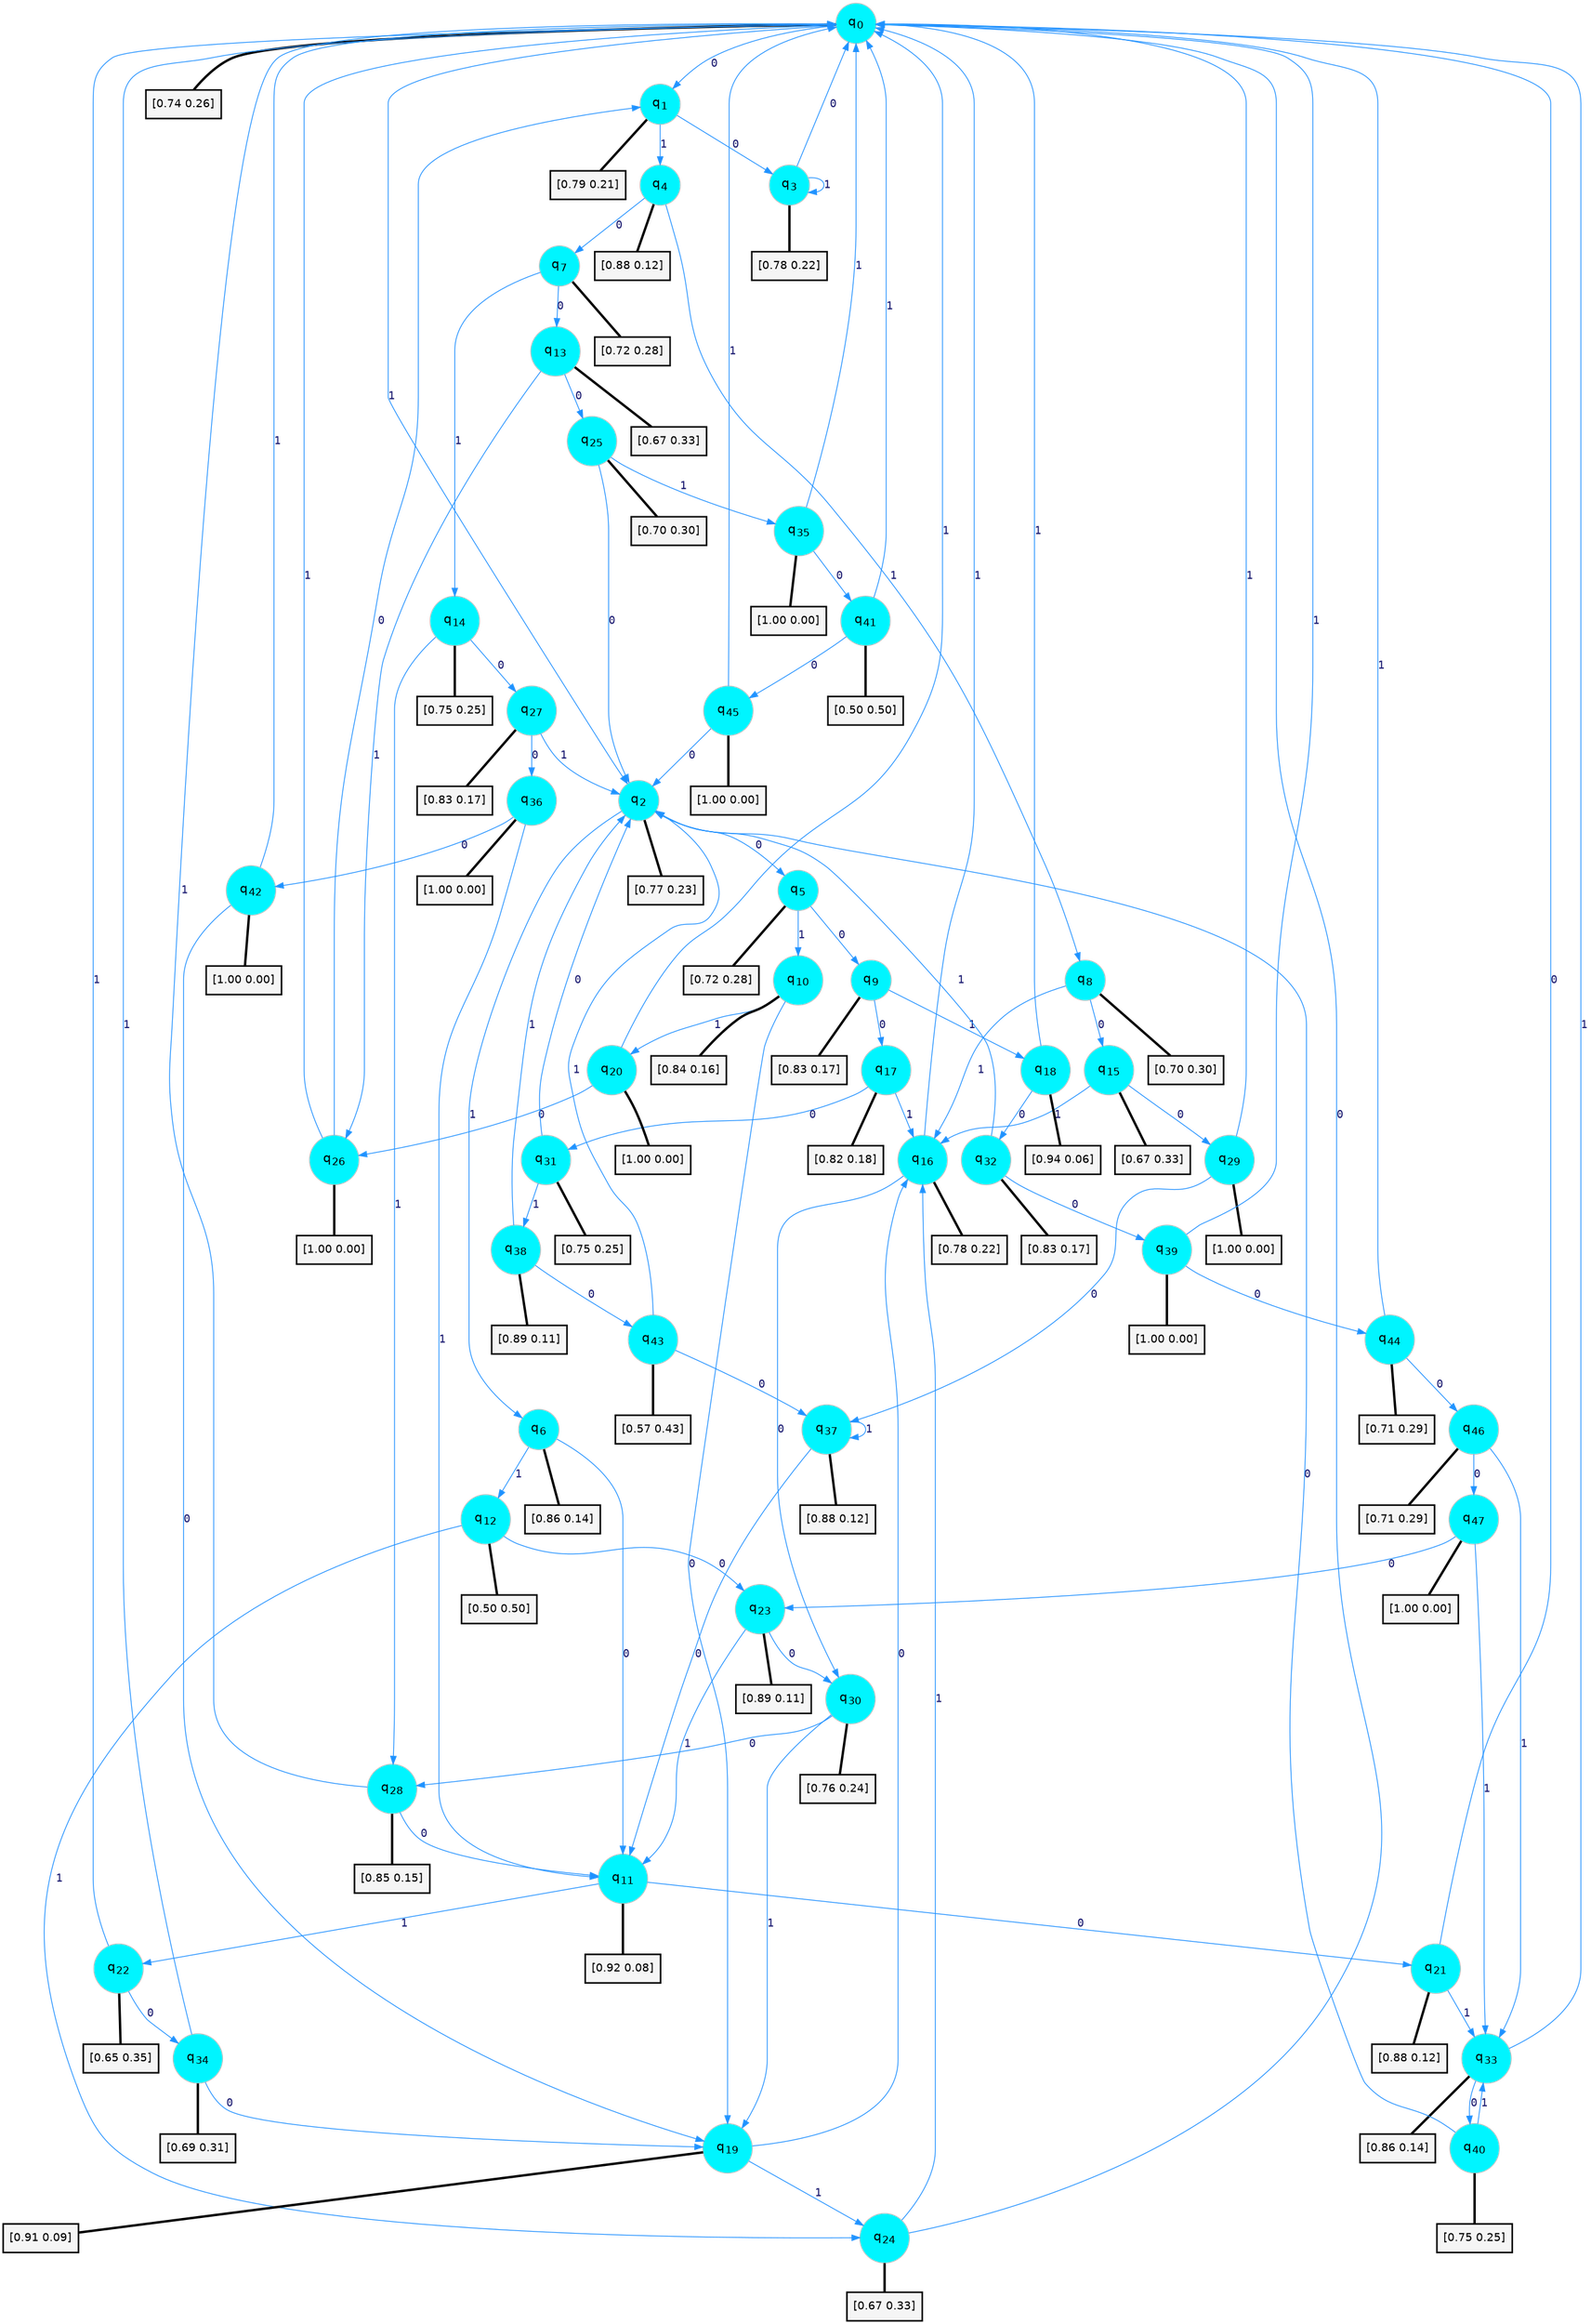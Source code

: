 digraph G {
graph [
bgcolor=transparent, dpi=300, rankdir=TD, size="40,25"];
node [
color=gray, fillcolor=turquoise1, fontcolor=black, fontname=Helvetica, fontsize=16, fontweight=bold, shape=circle, style=filled];
edge [
arrowsize=1, color=dodgerblue1, fontcolor=midnightblue, fontname=courier, fontweight=bold, penwidth=1, style=solid, weight=20];
0[label=<q<SUB>0</SUB>>];
1[label=<q<SUB>1</SUB>>];
2[label=<q<SUB>2</SUB>>];
3[label=<q<SUB>3</SUB>>];
4[label=<q<SUB>4</SUB>>];
5[label=<q<SUB>5</SUB>>];
6[label=<q<SUB>6</SUB>>];
7[label=<q<SUB>7</SUB>>];
8[label=<q<SUB>8</SUB>>];
9[label=<q<SUB>9</SUB>>];
10[label=<q<SUB>10</SUB>>];
11[label=<q<SUB>11</SUB>>];
12[label=<q<SUB>12</SUB>>];
13[label=<q<SUB>13</SUB>>];
14[label=<q<SUB>14</SUB>>];
15[label=<q<SUB>15</SUB>>];
16[label=<q<SUB>16</SUB>>];
17[label=<q<SUB>17</SUB>>];
18[label=<q<SUB>18</SUB>>];
19[label=<q<SUB>19</SUB>>];
20[label=<q<SUB>20</SUB>>];
21[label=<q<SUB>21</SUB>>];
22[label=<q<SUB>22</SUB>>];
23[label=<q<SUB>23</SUB>>];
24[label=<q<SUB>24</SUB>>];
25[label=<q<SUB>25</SUB>>];
26[label=<q<SUB>26</SUB>>];
27[label=<q<SUB>27</SUB>>];
28[label=<q<SUB>28</SUB>>];
29[label=<q<SUB>29</SUB>>];
30[label=<q<SUB>30</SUB>>];
31[label=<q<SUB>31</SUB>>];
32[label=<q<SUB>32</SUB>>];
33[label=<q<SUB>33</SUB>>];
34[label=<q<SUB>34</SUB>>];
35[label=<q<SUB>35</SUB>>];
36[label=<q<SUB>36</SUB>>];
37[label=<q<SUB>37</SUB>>];
38[label=<q<SUB>38</SUB>>];
39[label=<q<SUB>39</SUB>>];
40[label=<q<SUB>40</SUB>>];
41[label=<q<SUB>41</SUB>>];
42[label=<q<SUB>42</SUB>>];
43[label=<q<SUB>43</SUB>>];
44[label=<q<SUB>44</SUB>>];
45[label=<q<SUB>45</SUB>>];
46[label=<q<SUB>46</SUB>>];
47[label=<q<SUB>47</SUB>>];
48[label="[0.74 0.26]", shape=box,fontcolor=black, fontname=Helvetica, fontsize=14, penwidth=2, fillcolor=whitesmoke,color=black];
49[label="[0.79 0.21]", shape=box,fontcolor=black, fontname=Helvetica, fontsize=14, penwidth=2, fillcolor=whitesmoke,color=black];
50[label="[0.77 0.23]", shape=box,fontcolor=black, fontname=Helvetica, fontsize=14, penwidth=2, fillcolor=whitesmoke,color=black];
51[label="[0.78 0.22]", shape=box,fontcolor=black, fontname=Helvetica, fontsize=14, penwidth=2, fillcolor=whitesmoke,color=black];
52[label="[0.88 0.12]", shape=box,fontcolor=black, fontname=Helvetica, fontsize=14, penwidth=2, fillcolor=whitesmoke,color=black];
53[label="[0.72 0.28]", shape=box,fontcolor=black, fontname=Helvetica, fontsize=14, penwidth=2, fillcolor=whitesmoke,color=black];
54[label="[0.86 0.14]", shape=box,fontcolor=black, fontname=Helvetica, fontsize=14, penwidth=2, fillcolor=whitesmoke,color=black];
55[label="[0.72 0.28]", shape=box,fontcolor=black, fontname=Helvetica, fontsize=14, penwidth=2, fillcolor=whitesmoke,color=black];
56[label="[0.70 0.30]", shape=box,fontcolor=black, fontname=Helvetica, fontsize=14, penwidth=2, fillcolor=whitesmoke,color=black];
57[label="[0.83 0.17]", shape=box,fontcolor=black, fontname=Helvetica, fontsize=14, penwidth=2, fillcolor=whitesmoke,color=black];
58[label="[0.84 0.16]", shape=box,fontcolor=black, fontname=Helvetica, fontsize=14, penwidth=2, fillcolor=whitesmoke,color=black];
59[label="[0.92 0.08]", shape=box,fontcolor=black, fontname=Helvetica, fontsize=14, penwidth=2, fillcolor=whitesmoke,color=black];
60[label="[0.50 0.50]", shape=box,fontcolor=black, fontname=Helvetica, fontsize=14, penwidth=2, fillcolor=whitesmoke,color=black];
61[label="[0.67 0.33]", shape=box,fontcolor=black, fontname=Helvetica, fontsize=14, penwidth=2, fillcolor=whitesmoke,color=black];
62[label="[0.75 0.25]", shape=box,fontcolor=black, fontname=Helvetica, fontsize=14, penwidth=2, fillcolor=whitesmoke,color=black];
63[label="[0.67 0.33]", shape=box,fontcolor=black, fontname=Helvetica, fontsize=14, penwidth=2, fillcolor=whitesmoke,color=black];
64[label="[0.78 0.22]", shape=box,fontcolor=black, fontname=Helvetica, fontsize=14, penwidth=2, fillcolor=whitesmoke,color=black];
65[label="[0.82 0.18]", shape=box,fontcolor=black, fontname=Helvetica, fontsize=14, penwidth=2, fillcolor=whitesmoke,color=black];
66[label="[0.94 0.06]", shape=box,fontcolor=black, fontname=Helvetica, fontsize=14, penwidth=2, fillcolor=whitesmoke,color=black];
67[label="[0.91 0.09]", shape=box,fontcolor=black, fontname=Helvetica, fontsize=14, penwidth=2, fillcolor=whitesmoke,color=black];
68[label="[1.00 0.00]", shape=box,fontcolor=black, fontname=Helvetica, fontsize=14, penwidth=2, fillcolor=whitesmoke,color=black];
69[label="[0.88 0.12]", shape=box,fontcolor=black, fontname=Helvetica, fontsize=14, penwidth=2, fillcolor=whitesmoke,color=black];
70[label="[0.65 0.35]", shape=box,fontcolor=black, fontname=Helvetica, fontsize=14, penwidth=2, fillcolor=whitesmoke,color=black];
71[label="[0.89 0.11]", shape=box,fontcolor=black, fontname=Helvetica, fontsize=14, penwidth=2, fillcolor=whitesmoke,color=black];
72[label="[0.67 0.33]", shape=box,fontcolor=black, fontname=Helvetica, fontsize=14, penwidth=2, fillcolor=whitesmoke,color=black];
73[label="[0.70 0.30]", shape=box,fontcolor=black, fontname=Helvetica, fontsize=14, penwidth=2, fillcolor=whitesmoke,color=black];
74[label="[1.00 0.00]", shape=box,fontcolor=black, fontname=Helvetica, fontsize=14, penwidth=2, fillcolor=whitesmoke,color=black];
75[label="[0.83 0.17]", shape=box,fontcolor=black, fontname=Helvetica, fontsize=14, penwidth=2, fillcolor=whitesmoke,color=black];
76[label="[0.85 0.15]", shape=box,fontcolor=black, fontname=Helvetica, fontsize=14, penwidth=2, fillcolor=whitesmoke,color=black];
77[label="[1.00 0.00]", shape=box,fontcolor=black, fontname=Helvetica, fontsize=14, penwidth=2, fillcolor=whitesmoke,color=black];
78[label="[0.76 0.24]", shape=box,fontcolor=black, fontname=Helvetica, fontsize=14, penwidth=2, fillcolor=whitesmoke,color=black];
79[label="[0.75 0.25]", shape=box,fontcolor=black, fontname=Helvetica, fontsize=14, penwidth=2, fillcolor=whitesmoke,color=black];
80[label="[0.83 0.17]", shape=box,fontcolor=black, fontname=Helvetica, fontsize=14, penwidth=2, fillcolor=whitesmoke,color=black];
81[label="[0.86 0.14]", shape=box,fontcolor=black, fontname=Helvetica, fontsize=14, penwidth=2, fillcolor=whitesmoke,color=black];
82[label="[0.69 0.31]", shape=box,fontcolor=black, fontname=Helvetica, fontsize=14, penwidth=2, fillcolor=whitesmoke,color=black];
83[label="[1.00 0.00]", shape=box,fontcolor=black, fontname=Helvetica, fontsize=14, penwidth=2, fillcolor=whitesmoke,color=black];
84[label="[1.00 0.00]", shape=box,fontcolor=black, fontname=Helvetica, fontsize=14, penwidth=2, fillcolor=whitesmoke,color=black];
85[label="[0.88 0.12]", shape=box,fontcolor=black, fontname=Helvetica, fontsize=14, penwidth=2, fillcolor=whitesmoke,color=black];
86[label="[0.89 0.11]", shape=box,fontcolor=black, fontname=Helvetica, fontsize=14, penwidth=2, fillcolor=whitesmoke,color=black];
87[label="[1.00 0.00]", shape=box,fontcolor=black, fontname=Helvetica, fontsize=14, penwidth=2, fillcolor=whitesmoke,color=black];
88[label="[0.75 0.25]", shape=box,fontcolor=black, fontname=Helvetica, fontsize=14, penwidth=2, fillcolor=whitesmoke,color=black];
89[label="[0.50 0.50]", shape=box,fontcolor=black, fontname=Helvetica, fontsize=14, penwidth=2, fillcolor=whitesmoke,color=black];
90[label="[1.00 0.00]", shape=box,fontcolor=black, fontname=Helvetica, fontsize=14, penwidth=2, fillcolor=whitesmoke,color=black];
91[label="[0.57 0.43]", shape=box,fontcolor=black, fontname=Helvetica, fontsize=14, penwidth=2, fillcolor=whitesmoke,color=black];
92[label="[0.71 0.29]", shape=box,fontcolor=black, fontname=Helvetica, fontsize=14, penwidth=2, fillcolor=whitesmoke,color=black];
93[label="[1.00 0.00]", shape=box,fontcolor=black, fontname=Helvetica, fontsize=14, penwidth=2, fillcolor=whitesmoke,color=black];
94[label="[0.71 0.29]", shape=box,fontcolor=black, fontname=Helvetica, fontsize=14, penwidth=2, fillcolor=whitesmoke,color=black];
95[label="[1.00 0.00]", shape=box,fontcolor=black, fontname=Helvetica, fontsize=14, penwidth=2, fillcolor=whitesmoke,color=black];
0->1 [label=0];
0->2 [label=1];
0->48 [arrowhead=none, penwidth=3,color=black];
1->3 [label=0];
1->4 [label=1];
1->49 [arrowhead=none, penwidth=3,color=black];
2->5 [label=0];
2->6 [label=1];
2->50 [arrowhead=none, penwidth=3,color=black];
3->0 [label=0];
3->3 [label=1];
3->51 [arrowhead=none, penwidth=3,color=black];
4->7 [label=0];
4->8 [label=1];
4->52 [arrowhead=none, penwidth=3,color=black];
5->9 [label=0];
5->10 [label=1];
5->53 [arrowhead=none, penwidth=3,color=black];
6->11 [label=0];
6->12 [label=1];
6->54 [arrowhead=none, penwidth=3,color=black];
7->13 [label=0];
7->14 [label=1];
7->55 [arrowhead=none, penwidth=3,color=black];
8->15 [label=0];
8->16 [label=1];
8->56 [arrowhead=none, penwidth=3,color=black];
9->17 [label=0];
9->18 [label=1];
9->57 [arrowhead=none, penwidth=3,color=black];
10->19 [label=0];
10->20 [label=1];
10->58 [arrowhead=none, penwidth=3,color=black];
11->21 [label=0];
11->22 [label=1];
11->59 [arrowhead=none, penwidth=3,color=black];
12->23 [label=0];
12->24 [label=1];
12->60 [arrowhead=none, penwidth=3,color=black];
13->25 [label=0];
13->26 [label=1];
13->61 [arrowhead=none, penwidth=3,color=black];
14->27 [label=0];
14->28 [label=1];
14->62 [arrowhead=none, penwidth=3,color=black];
15->29 [label=0];
15->16 [label=1];
15->63 [arrowhead=none, penwidth=3,color=black];
16->30 [label=0];
16->0 [label=1];
16->64 [arrowhead=none, penwidth=3,color=black];
17->31 [label=0];
17->16 [label=1];
17->65 [arrowhead=none, penwidth=3,color=black];
18->32 [label=0];
18->0 [label=1];
18->66 [arrowhead=none, penwidth=3,color=black];
19->16 [label=0];
19->24 [label=1];
19->67 [arrowhead=none, penwidth=3,color=black];
20->26 [label=0];
20->0 [label=1];
20->68 [arrowhead=none, penwidth=3,color=black];
21->0 [label=0];
21->33 [label=1];
21->69 [arrowhead=none, penwidth=3,color=black];
22->34 [label=0];
22->0 [label=1];
22->70 [arrowhead=none, penwidth=3,color=black];
23->30 [label=0];
23->11 [label=1];
23->71 [arrowhead=none, penwidth=3,color=black];
24->0 [label=0];
24->16 [label=1];
24->72 [arrowhead=none, penwidth=3,color=black];
25->2 [label=0];
25->35 [label=1];
25->73 [arrowhead=none, penwidth=3,color=black];
26->1 [label=0];
26->0 [label=1];
26->74 [arrowhead=none, penwidth=3,color=black];
27->36 [label=0];
27->2 [label=1];
27->75 [arrowhead=none, penwidth=3,color=black];
28->11 [label=0];
28->0 [label=1];
28->76 [arrowhead=none, penwidth=3,color=black];
29->37 [label=0];
29->0 [label=1];
29->77 [arrowhead=none, penwidth=3,color=black];
30->28 [label=0];
30->19 [label=1];
30->78 [arrowhead=none, penwidth=3,color=black];
31->2 [label=0];
31->38 [label=1];
31->79 [arrowhead=none, penwidth=3,color=black];
32->39 [label=0];
32->2 [label=1];
32->80 [arrowhead=none, penwidth=3,color=black];
33->40 [label=0];
33->0 [label=1];
33->81 [arrowhead=none, penwidth=3,color=black];
34->19 [label=0];
34->0 [label=1];
34->82 [arrowhead=none, penwidth=3,color=black];
35->41 [label=0];
35->0 [label=1];
35->83 [arrowhead=none, penwidth=3,color=black];
36->42 [label=0];
36->11 [label=1];
36->84 [arrowhead=none, penwidth=3,color=black];
37->11 [label=0];
37->37 [label=1];
37->85 [arrowhead=none, penwidth=3,color=black];
38->43 [label=0];
38->2 [label=1];
38->86 [arrowhead=none, penwidth=3,color=black];
39->44 [label=0];
39->0 [label=1];
39->87 [arrowhead=none, penwidth=3,color=black];
40->2 [label=0];
40->33 [label=1];
40->88 [arrowhead=none, penwidth=3,color=black];
41->45 [label=0];
41->0 [label=1];
41->89 [arrowhead=none, penwidth=3,color=black];
42->19 [label=0];
42->0 [label=1];
42->90 [arrowhead=none, penwidth=3,color=black];
43->37 [label=0];
43->2 [label=1];
43->91 [arrowhead=none, penwidth=3,color=black];
44->46 [label=0];
44->0 [label=1];
44->92 [arrowhead=none, penwidth=3,color=black];
45->2 [label=0];
45->0 [label=1];
45->93 [arrowhead=none, penwidth=3,color=black];
46->47 [label=0];
46->33 [label=1];
46->94 [arrowhead=none, penwidth=3,color=black];
47->23 [label=0];
47->33 [label=1];
47->95 [arrowhead=none, penwidth=3,color=black];
}
